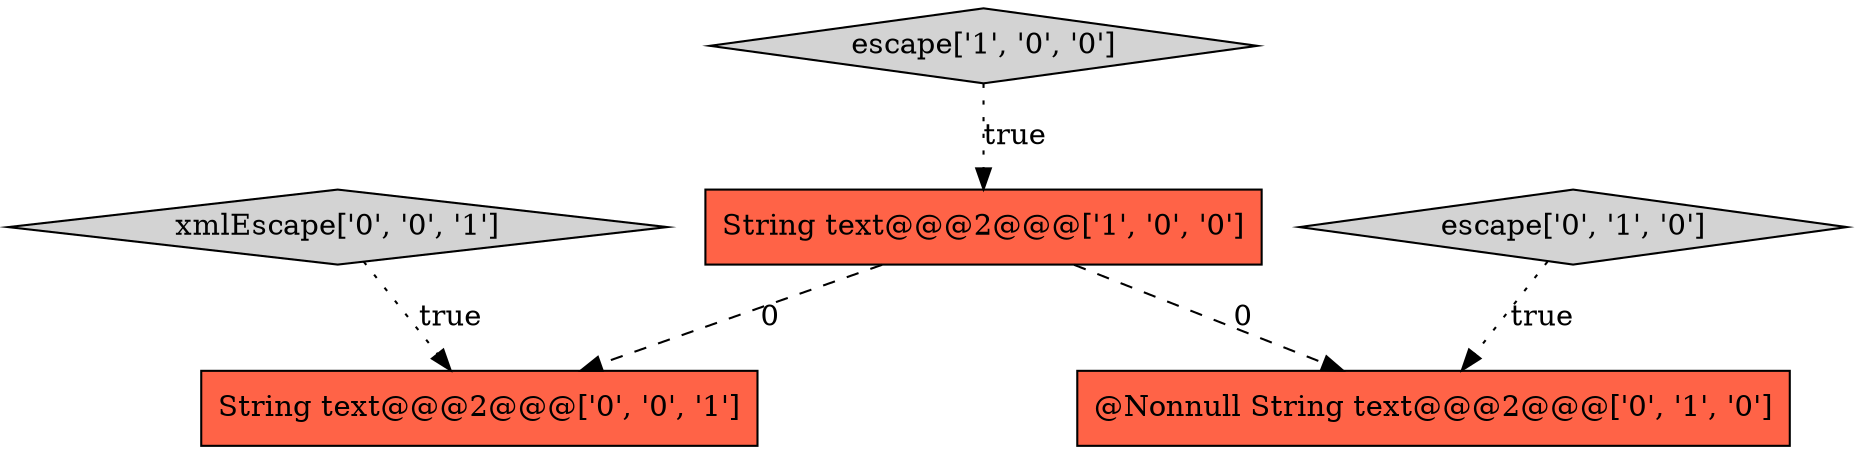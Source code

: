 digraph {
5 [style = filled, label = "String text@@@2@@@['0', '0', '1']", fillcolor = tomato, shape = box image = "AAA0AAABBB3BBB"];
4 [style = filled, label = "xmlEscape['0', '0', '1']", fillcolor = lightgray, shape = diamond image = "AAA0AAABBB3BBB"];
1 [style = filled, label = "escape['1', '0', '0']", fillcolor = lightgray, shape = diamond image = "AAA0AAABBB1BBB"];
2 [style = filled, label = "escape['0', '1', '0']", fillcolor = lightgray, shape = diamond image = "AAA0AAABBB2BBB"];
3 [style = filled, label = "@Nonnull String text@@@2@@@['0', '1', '0']", fillcolor = tomato, shape = box image = "AAA1AAABBB2BBB"];
0 [style = filled, label = "String text@@@2@@@['1', '0', '0']", fillcolor = tomato, shape = box image = "AAA1AAABBB1BBB"];
2->3 [style = dotted, label="true"];
4->5 [style = dotted, label="true"];
1->0 [style = dotted, label="true"];
0->3 [style = dashed, label="0"];
0->5 [style = dashed, label="0"];
}
